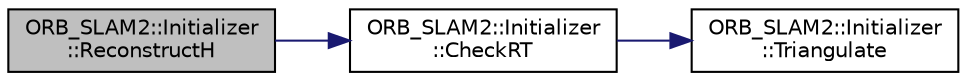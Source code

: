 digraph "ORB_SLAM2::Initializer::ReconstructH"
{
  edge [fontname="Helvetica",fontsize="10",labelfontname="Helvetica",labelfontsize="10"];
  node [fontname="Helvetica",fontsize="10",shape=record];
  rankdir="LR";
  Node63 [label="ORB_SLAM2::Initializer\l::ReconstructH",height=0.2,width=0.4,color="black", fillcolor="grey75", style="filled", fontcolor="black"];
  Node63 -> Node64 [color="midnightblue",fontsize="10",style="solid",fontname="Helvetica"];
  Node64 [label="ORB_SLAM2::Initializer\l::CheckRT",height=0.2,width=0.4,color="black", fillcolor="white", style="filled",URL="$class_o_r_b___s_l_a_m2_1_1_initializer.html#a72e79f6486468cde9abd87b873d840e7",tooltip="进行cheirality check，从而进一步找出F分解后最合适的解 "];
  Node64 -> Node65 [color="midnightblue",fontsize="10",style="solid",fontname="Helvetica"];
  Node65 [label="ORB_SLAM2::Initializer\l::Triangulate",height=0.2,width=0.4,color="black", fillcolor="white", style="filled",URL="$class_o_r_b___s_l_a_m2_1_1_initializer.html#a3bdf78e0f16be44b5ab312aac5cac5af",tooltip="给定投影矩阵P1,P2和图像上的点kp1,kp2，从而恢复3D坐标 "];
}
